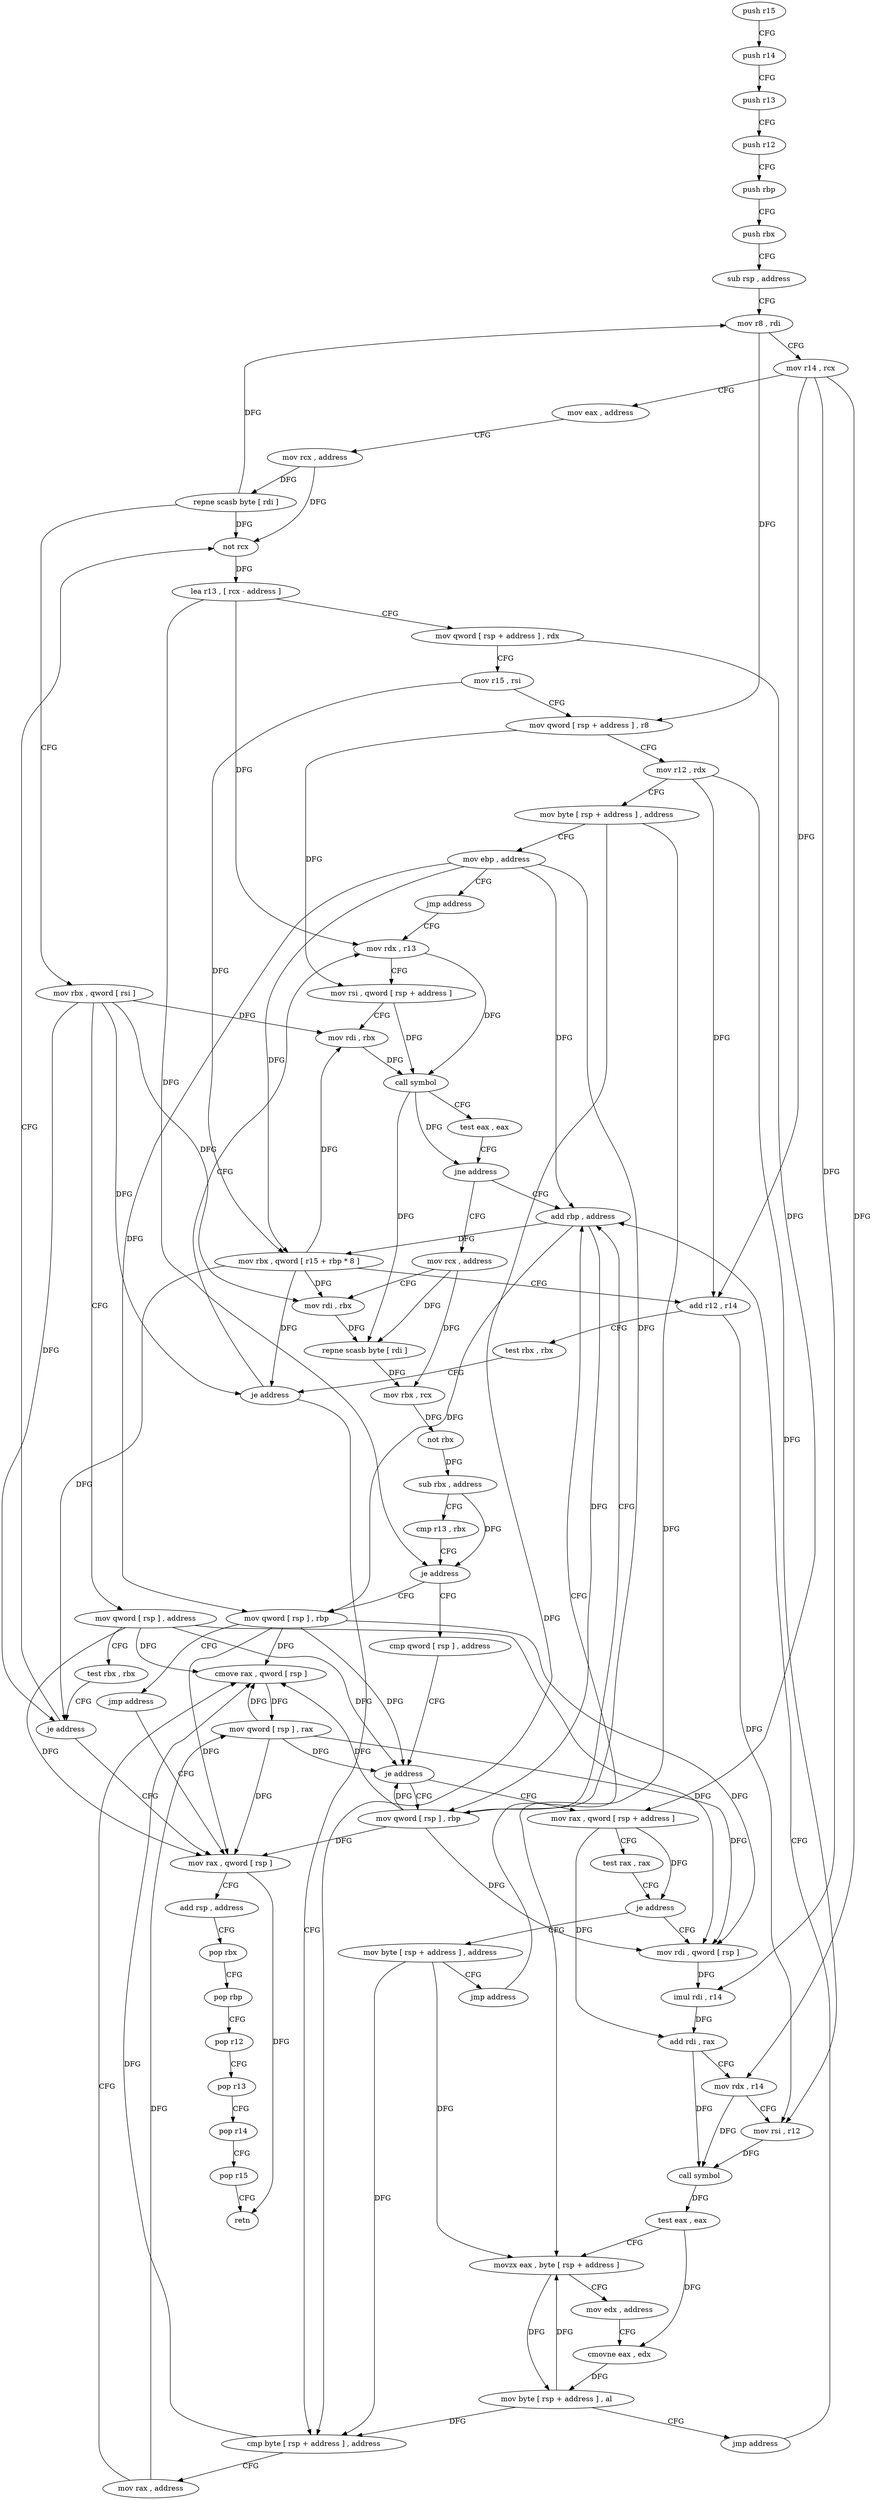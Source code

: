 digraph "func" {
"4396461" [label = "push r15" ]
"4396463" [label = "push r14" ]
"4396465" [label = "push r13" ]
"4396467" [label = "push r12" ]
"4396469" [label = "push rbp" ]
"4396470" [label = "push rbx" ]
"4396471" [label = "sub rsp , address" ]
"4396475" [label = "mov r8 , rdi" ]
"4396478" [label = "mov r14 , rcx" ]
"4396481" [label = "mov eax , address" ]
"4396486" [label = "mov rcx , address" ]
"4396493" [label = "repne scasb byte [ rdi ]" ]
"4396495" [label = "mov rbx , qword [ rsi ]" ]
"4396498" [label = "mov qword [ rsp ] , address" ]
"4396506" [label = "test rbx , rbx" ]
"4396509" [label = "je address" ]
"4396717" [label = "mov rax , qword [ rsp ]" ]
"4396515" [label = "not rcx" ]
"4396721" [label = "add rsp , address" ]
"4396725" [label = "pop rbx" ]
"4396726" [label = "pop rbp" ]
"4396727" [label = "pop r12" ]
"4396729" [label = "pop r13" ]
"4396731" [label = "pop r14" ]
"4396733" [label = "pop r15" ]
"4396735" [label = "retn" ]
"4396518" [label = "lea r13 , [ rcx - address ]" ]
"4396522" [label = "mov qword [ rsp + address ] , rdx" ]
"4396527" [label = "mov r15 , rsi" ]
"4396530" [label = "mov qword [ rsp + address ] , r8" ]
"4396535" [label = "mov r12 , rdx" ]
"4396538" [label = "mov byte [ rsp + address ] , address" ]
"4396543" [label = "mov ebp , address" ]
"4396548" [label = "jmp address" ]
"4396579" [label = "mov rdx , r13" ]
"4396582" [label = "mov rsi , qword [ rsp + address ]" ]
"4396587" [label = "mov rdi , rbx" ]
"4396590" [label = "call symbol" ]
"4396595" [label = "test eax , eax" ]
"4396597" [label = "jne address" ]
"4396563" [label = "add rbp , address" ]
"4396599" [label = "mov rcx , address" ]
"4396567" [label = "mov rbx , qword [ r15 + rbp * 8 ]" ]
"4396571" [label = "add r12 , r14" ]
"4396574" [label = "test rbx , rbx" ]
"4396577" [label = "je address" ]
"4396696" [label = "cmp byte [ rsp + address ] , address" ]
"4396606" [label = "mov rdi , rbx" ]
"4396609" [label = "repne scasb byte [ rdi ]" ]
"4396611" [label = "mov rbx , rcx" ]
"4396614" [label = "not rbx" ]
"4396617" [label = "sub rbx , address" ]
"4396621" [label = "cmp r13 , rbx" ]
"4396624" [label = "je address" ]
"4396550" [label = "mov qword [ rsp ] , rbp" ]
"4396626" [label = "cmp qword [ rsp ] , address" ]
"4396701" [label = "mov rax , address" ]
"4396708" [label = "cmove rax , qword [ rsp ]" ]
"4396713" [label = "mov qword [ rsp ] , rax" ]
"4396554" [label = "jmp address" ]
"4396631" [label = "je address" ]
"4396559" [label = "mov qword [ rsp ] , rbp" ]
"4396633" [label = "mov rax , qword [ rsp + address ]" ]
"4396638" [label = "test rax , rax" ]
"4396641" [label = "je address" ]
"4396686" [label = "mov byte [ rsp + address ] , address" ]
"4396643" [label = "mov rdi , qword [ rsp ]" ]
"4396691" [label = "jmp address" ]
"4396647" [label = "imul rdi , r14" ]
"4396651" [label = "add rdi , rax" ]
"4396654" [label = "mov rdx , r14" ]
"4396657" [label = "mov rsi , r12" ]
"4396660" [label = "call symbol" ]
"4396665" [label = "test eax , eax" ]
"4396667" [label = "movzx eax , byte [ rsp + address ]" ]
"4396672" [label = "mov edx , address" ]
"4396677" [label = "cmovne eax , edx" ]
"4396680" [label = "mov byte [ rsp + address ] , al" ]
"4396684" [label = "jmp address" ]
"4396461" -> "4396463" [ label = "CFG" ]
"4396463" -> "4396465" [ label = "CFG" ]
"4396465" -> "4396467" [ label = "CFG" ]
"4396467" -> "4396469" [ label = "CFG" ]
"4396469" -> "4396470" [ label = "CFG" ]
"4396470" -> "4396471" [ label = "CFG" ]
"4396471" -> "4396475" [ label = "CFG" ]
"4396475" -> "4396478" [ label = "CFG" ]
"4396475" -> "4396530" [ label = "DFG" ]
"4396478" -> "4396481" [ label = "CFG" ]
"4396478" -> "4396571" [ label = "DFG" ]
"4396478" -> "4396647" [ label = "DFG" ]
"4396478" -> "4396654" [ label = "DFG" ]
"4396481" -> "4396486" [ label = "CFG" ]
"4396486" -> "4396493" [ label = "DFG" ]
"4396486" -> "4396515" [ label = "DFG" ]
"4396493" -> "4396495" [ label = "CFG" ]
"4396493" -> "4396475" [ label = "DFG" ]
"4396493" -> "4396515" [ label = "DFG" ]
"4396495" -> "4396498" [ label = "CFG" ]
"4396495" -> "4396509" [ label = "DFG" ]
"4396495" -> "4396587" [ label = "DFG" ]
"4396495" -> "4396577" [ label = "DFG" ]
"4396495" -> "4396606" [ label = "DFG" ]
"4396498" -> "4396506" [ label = "CFG" ]
"4396498" -> "4396717" [ label = "DFG" ]
"4396498" -> "4396708" [ label = "DFG" ]
"4396498" -> "4396631" [ label = "DFG" ]
"4396498" -> "4396643" [ label = "DFG" ]
"4396506" -> "4396509" [ label = "CFG" ]
"4396509" -> "4396717" [ label = "CFG" ]
"4396509" -> "4396515" [ label = "CFG" ]
"4396717" -> "4396721" [ label = "CFG" ]
"4396717" -> "4396735" [ label = "DFG" ]
"4396515" -> "4396518" [ label = "DFG" ]
"4396721" -> "4396725" [ label = "CFG" ]
"4396725" -> "4396726" [ label = "CFG" ]
"4396726" -> "4396727" [ label = "CFG" ]
"4396727" -> "4396729" [ label = "CFG" ]
"4396729" -> "4396731" [ label = "CFG" ]
"4396731" -> "4396733" [ label = "CFG" ]
"4396733" -> "4396735" [ label = "CFG" ]
"4396518" -> "4396522" [ label = "CFG" ]
"4396518" -> "4396579" [ label = "DFG" ]
"4396518" -> "4396624" [ label = "DFG" ]
"4396522" -> "4396527" [ label = "CFG" ]
"4396522" -> "4396633" [ label = "DFG" ]
"4396527" -> "4396530" [ label = "CFG" ]
"4396527" -> "4396567" [ label = "DFG" ]
"4396530" -> "4396535" [ label = "CFG" ]
"4396530" -> "4396582" [ label = "DFG" ]
"4396535" -> "4396538" [ label = "CFG" ]
"4396535" -> "4396571" [ label = "DFG" ]
"4396535" -> "4396657" [ label = "DFG" ]
"4396538" -> "4396543" [ label = "CFG" ]
"4396538" -> "4396696" [ label = "DFG" ]
"4396538" -> "4396667" [ label = "DFG" ]
"4396543" -> "4396548" [ label = "CFG" ]
"4396543" -> "4396563" [ label = "DFG" ]
"4396543" -> "4396567" [ label = "DFG" ]
"4396543" -> "4396550" [ label = "DFG" ]
"4396543" -> "4396559" [ label = "DFG" ]
"4396548" -> "4396579" [ label = "CFG" ]
"4396579" -> "4396582" [ label = "CFG" ]
"4396579" -> "4396590" [ label = "DFG" ]
"4396582" -> "4396587" [ label = "CFG" ]
"4396582" -> "4396590" [ label = "DFG" ]
"4396587" -> "4396590" [ label = "DFG" ]
"4396590" -> "4396595" [ label = "CFG" ]
"4396590" -> "4396597" [ label = "DFG" ]
"4396590" -> "4396609" [ label = "DFG" ]
"4396595" -> "4396597" [ label = "CFG" ]
"4396597" -> "4396563" [ label = "CFG" ]
"4396597" -> "4396599" [ label = "CFG" ]
"4396563" -> "4396567" [ label = "DFG" ]
"4396563" -> "4396550" [ label = "DFG" ]
"4396563" -> "4396559" [ label = "DFG" ]
"4396599" -> "4396606" [ label = "CFG" ]
"4396599" -> "4396609" [ label = "DFG" ]
"4396599" -> "4396611" [ label = "DFG" ]
"4396567" -> "4396571" [ label = "CFG" ]
"4396567" -> "4396509" [ label = "DFG" ]
"4396567" -> "4396587" [ label = "DFG" ]
"4396567" -> "4396577" [ label = "DFG" ]
"4396567" -> "4396606" [ label = "DFG" ]
"4396571" -> "4396574" [ label = "CFG" ]
"4396571" -> "4396657" [ label = "DFG" ]
"4396574" -> "4396577" [ label = "CFG" ]
"4396577" -> "4396696" [ label = "CFG" ]
"4396577" -> "4396579" [ label = "CFG" ]
"4396696" -> "4396701" [ label = "CFG" ]
"4396696" -> "4396708" [ label = "DFG" ]
"4396606" -> "4396609" [ label = "DFG" ]
"4396609" -> "4396611" [ label = "DFG" ]
"4396611" -> "4396614" [ label = "DFG" ]
"4396614" -> "4396617" [ label = "DFG" ]
"4396617" -> "4396621" [ label = "CFG" ]
"4396617" -> "4396624" [ label = "DFG" ]
"4396621" -> "4396624" [ label = "CFG" ]
"4396624" -> "4396550" [ label = "CFG" ]
"4396624" -> "4396626" [ label = "CFG" ]
"4396550" -> "4396554" [ label = "CFG" ]
"4396550" -> "4396717" [ label = "DFG" ]
"4396550" -> "4396708" [ label = "DFG" ]
"4396550" -> "4396631" [ label = "DFG" ]
"4396550" -> "4396643" [ label = "DFG" ]
"4396626" -> "4396631" [ label = "CFG" ]
"4396701" -> "4396708" [ label = "CFG" ]
"4396701" -> "4396713" [ label = "DFG" ]
"4396708" -> "4396713" [ label = "DFG" ]
"4396713" -> "4396717" [ label = "DFG" ]
"4396713" -> "4396708" [ label = "DFG" ]
"4396713" -> "4396631" [ label = "DFG" ]
"4396713" -> "4396643" [ label = "DFG" ]
"4396554" -> "4396717" [ label = "CFG" ]
"4396631" -> "4396559" [ label = "CFG" ]
"4396631" -> "4396633" [ label = "CFG" ]
"4396559" -> "4396563" [ label = "CFG" ]
"4396559" -> "4396717" [ label = "DFG" ]
"4396559" -> "4396708" [ label = "DFG" ]
"4396559" -> "4396631" [ label = "DFG" ]
"4396559" -> "4396643" [ label = "DFG" ]
"4396633" -> "4396638" [ label = "CFG" ]
"4396633" -> "4396641" [ label = "DFG" ]
"4396633" -> "4396651" [ label = "DFG" ]
"4396638" -> "4396641" [ label = "CFG" ]
"4396641" -> "4396686" [ label = "CFG" ]
"4396641" -> "4396643" [ label = "CFG" ]
"4396686" -> "4396691" [ label = "CFG" ]
"4396686" -> "4396696" [ label = "DFG" ]
"4396686" -> "4396667" [ label = "DFG" ]
"4396643" -> "4396647" [ label = "DFG" ]
"4396691" -> "4396563" [ label = "CFG" ]
"4396647" -> "4396651" [ label = "DFG" ]
"4396651" -> "4396654" [ label = "CFG" ]
"4396651" -> "4396660" [ label = "DFG" ]
"4396654" -> "4396657" [ label = "CFG" ]
"4396654" -> "4396660" [ label = "DFG" ]
"4396657" -> "4396660" [ label = "DFG" ]
"4396660" -> "4396665" [ label = "DFG" ]
"4396665" -> "4396667" [ label = "CFG" ]
"4396665" -> "4396677" [ label = "DFG" ]
"4396667" -> "4396672" [ label = "CFG" ]
"4396667" -> "4396680" [ label = "DFG" ]
"4396672" -> "4396677" [ label = "CFG" ]
"4396677" -> "4396680" [ label = "DFG" ]
"4396680" -> "4396684" [ label = "CFG" ]
"4396680" -> "4396696" [ label = "DFG" ]
"4396680" -> "4396667" [ label = "DFG" ]
"4396684" -> "4396563" [ label = "CFG" ]
}
